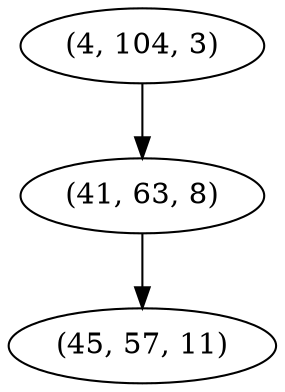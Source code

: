 digraph tree {
    "(4, 104, 3)";
    "(41, 63, 8)";
    "(45, 57, 11)";
    "(4, 104, 3)" -> "(41, 63, 8)";
    "(41, 63, 8)" -> "(45, 57, 11)";
}
